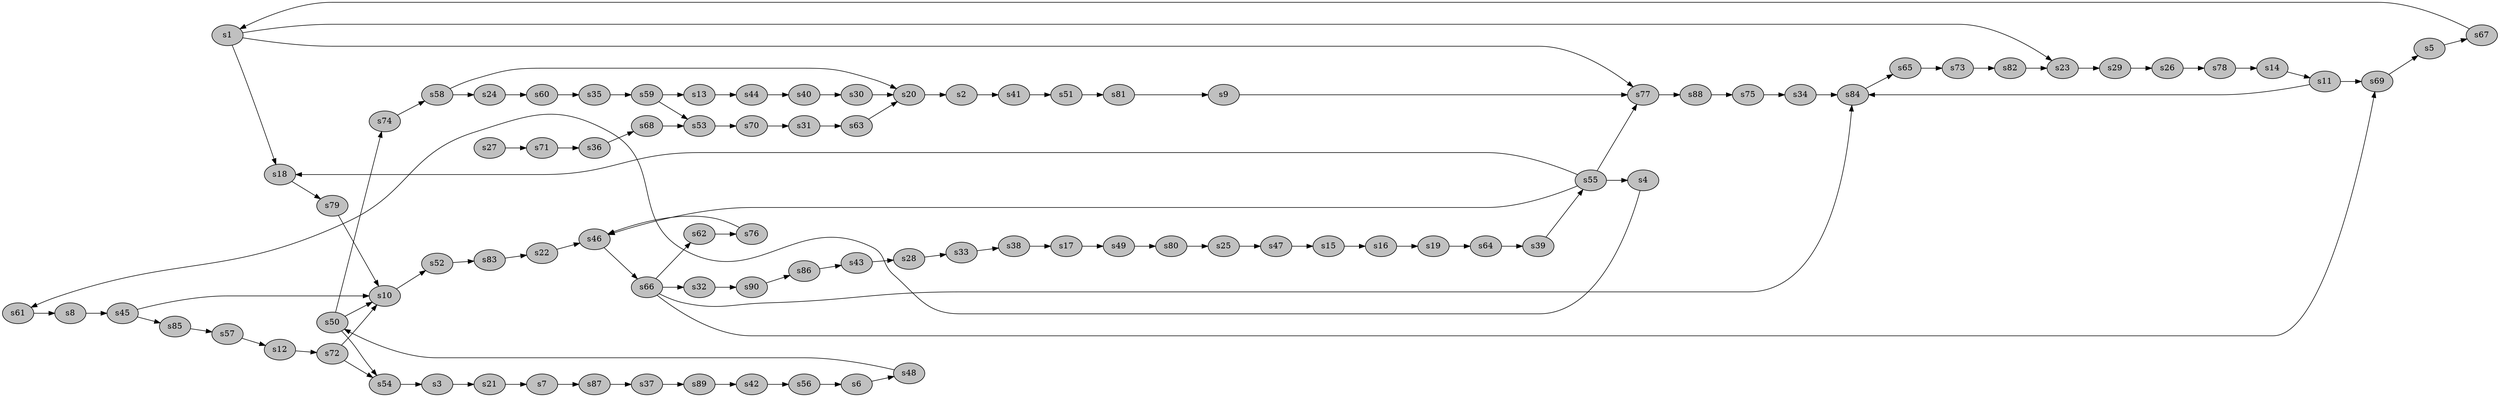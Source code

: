 digraph G {
rankdir=LR
node[style=filled,fillcolor=gray];
s1;
s2;
s3;
s4;
s5;
s6;
s7;
s8;
s9;
s10;
s11;
s12;
s13;
s14;
s15;
s16;
s17;
s18;
s19;
s20;
s21;
s22;
s23;
s24;
s25;
s26;
s27;
s28;
s29;
s30;
s31;
s32;
s33;
s34;
s35;
s36;
s37;
s38;
s39;
s40;
s41;
s42;
s43;
s44;
s45;
s46;
s47;
s48;
s49;
s50;
s51;
s52;
s53;
s54;
s55;
s56;
s57;
s58;
s59;
s60;
s61;
s62;
s63;
s64;
s65;
s66;
s67;
s68;
s69;
s70;
s71;
s72;
s73;
s74;
s75;
s76;
s77;
s78;
s79;
s80;
s81;
s82;
s83;
s84;
s85;
s86;
s87;
s88;
s89;
s90;
s1 -> s18;
s1 -> s77;
s1 -> s23;
s2 -> s41;
s3 -> s21;
s4 -> s61 [constraint=false];
s5 -> s67;
s6 -> s48;
s7 -> s87;
s8 -> s45;
s9 -> s77;
s10 -> s52;
s11 -> s69;
s11 -> s84;
s12 -> s72;
s13 -> s44;
s14 -> s11;
s15 -> s16;
s16 -> s19;
s17 -> s49;
s18 -> s79;
s19 -> s64;
s20 -> s2;
s21 -> s7;
s22 -> s46;
s23 -> s29;
s24 -> s60;
s25 -> s47;
s26 -> s78;
s27 -> s71;
s28 -> s33;
s29 -> s26;
s30 -> s20;
s31 -> s63;
s32 -> s90;
s33 -> s38;
s34 -> s84;
s35 -> s59;
s36 -> s68;
s37 -> s89;
s38 -> s17;
s39 -> s55;
s40 -> s30;
s41 -> s51;
s42 -> s56;
s43 -> s28;
s44 -> s40;
s45 -> s85;
s45 -> s10;
s46 -> s66;
s47 -> s15;
s48 -> s50;
s49 -> s80;
s50 -> s54;
s50 -> s74;
s50 -> s10;
s51 -> s81;
s52 -> s83;
s53 -> s70;
s54 -> s3;
s55 -> s46;
s55 -> s4;
s55 -> s18;
s55 -> s77;
s56 -> s6;
s57 -> s12;
s58 -> s24;
s58 -> s20;
s59 -> s53;
s59 -> s13;
s60 -> s35;
s61 -> s8;
s62 -> s76;
s63 -> s20;
s64 -> s39;
s65 -> s73;
s66 -> s32;
s66 -> s62;
s66 -> s69;
s66 -> s84;
s67 -> s1;
s68 -> s53;
s69 -> s5;
s70 -> s31;
s71 -> s36;
s72 -> s54;
s72 -> s10;
s73 -> s82;
s74 -> s58;
s75 -> s34;
s76 -> s46;
s77 -> s88;
s78 -> s14;
s79 -> s10;
s80 -> s25;
s81 -> s9;
s82 -> s23;
s83 -> s22;
s84 -> s65;
s85 -> s57;
s86 -> s43;
s87 -> s37;
s88 -> s75;
s89 -> s42;
s90 -> s86;
}

